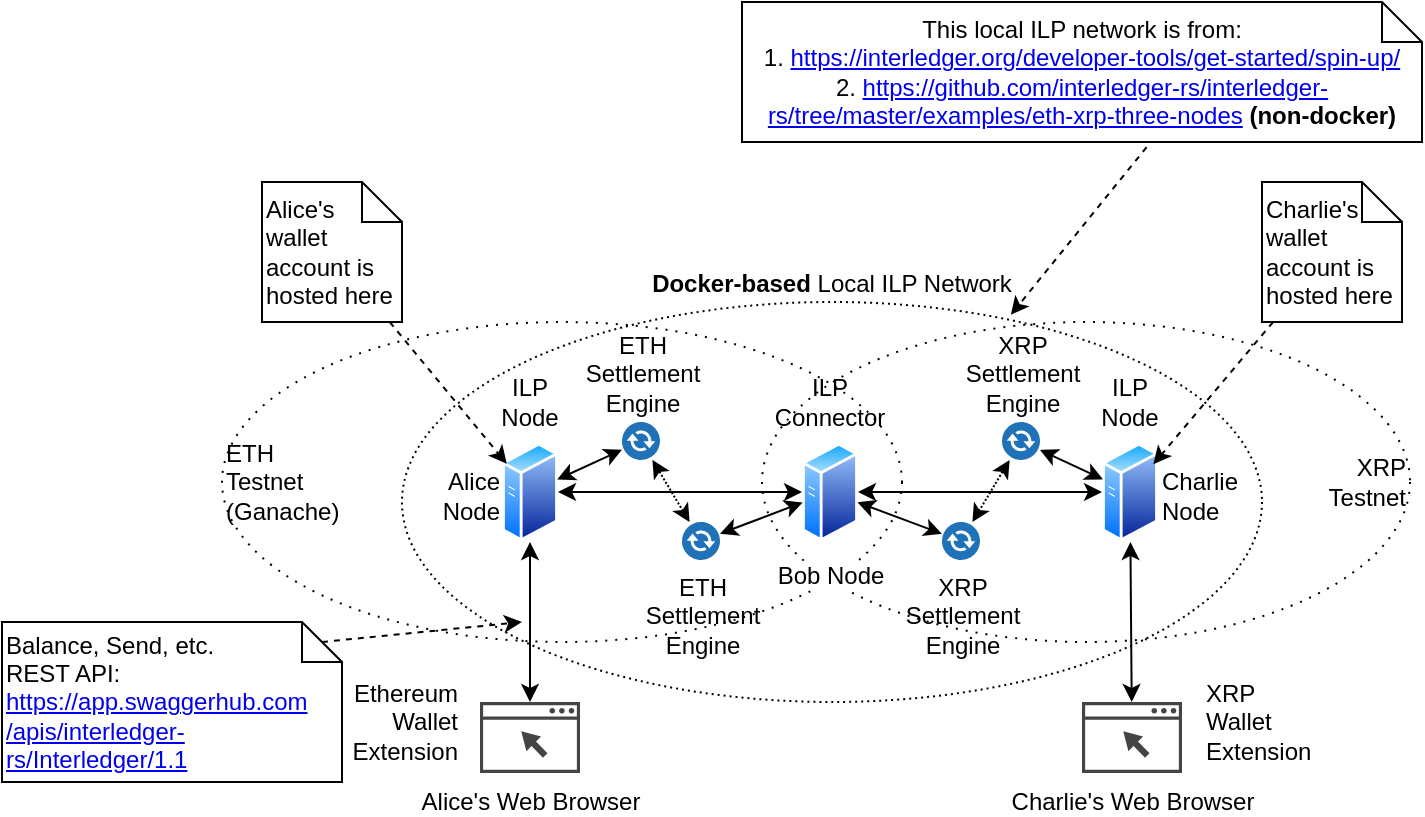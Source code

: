 <mxfile version="14.6.13" type="device" pages="3"><diagram id="NC-bhw0a8xztuVNsrXBS" name="Page-1"><mxGraphModel dx="1038" dy="581" grid="1" gridSize="10" guides="0" tooltips="1" connect="1" arrows="1" fold="1" page="1" pageScale="1" pageWidth="827" pageHeight="1169" math="0" shadow="0"><root><mxCell id="0"/><mxCell id="1" parent="0"/><mxCell id="73yamNpDru1Oi4ostmkW-21" value="&lt;b&gt;Docker-based&amp;nbsp;&lt;/b&gt;Local ILP Network" style="ellipse;whiteSpace=wrap;html=1;dashed=1;fillColor=none;align=center;labelPosition=center;verticalLabelPosition=top;verticalAlign=bottom;dashPattern=1 2;" parent="1" vertex="1"><mxGeometry x="210" y="240" width="430" height="200" as="geometry"/></mxCell><mxCell id="73yamNpDru1Oi4ostmkW-13" value="XRP&lt;br&gt;&lt;span&gt;Testnet&lt;/span&gt;" style="ellipse;whiteSpace=wrap;html=1;dashed=1;fillColor=none;align=right;dashPattern=1 4;" parent="1" vertex="1"><mxGeometry x="390" y="250" width="324" height="160" as="geometry"/></mxCell><mxCell id="73yamNpDru1Oi4ostmkW-12" value="ETH&lt;br&gt;&lt;span&gt;Testnet&lt;br&gt;(Ganache)&lt;br&gt;&lt;/span&gt;" style="ellipse;whiteSpace=wrap;html=1;dashed=1;fillColor=none;align=left;dashPattern=1 4;" parent="1" vertex="1"><mxGeometry x="120" y="250" width="340" height="160" as="geometry"/></mxCell><mxCell id="73yamNpDru1Oi4ostmkW-2" value="Charlie&lt;br&gt;Node" style="aspect=fixed;perimeter=ellipsePerimeter;html=1;align=left;shadow=0;dashed=0;spacingTop=3;image;image=img/lib/active_directory/generic_server.svg;labelPosition=right;verticalLabelPosition=middle;verticalAlign=middle;" parent="1" vertex="1"><mxGeometry x="560" y="310" width="28.0" height="50" as="geometry"/></mxCell><mxCell id="73yamNpDru1Oi4ostmkW-3" value="Alice&lt;br&gt;Node" style="aspect=fixed;perimeter=ellipsePerimeter;html=1;align=right;shadow=0;dashed=0;spacingTop=3;image;image=img/lib/active_directory/generic_server.svg;verticalAlign=middle;labelPosition=left;verticalLabelPosition=middle;" parent="1" vertex="1"><mxGeometry x="260" y="310" width="28.0" height="50" as="geometry"/></mxCell><mxCell id="73yamNpDru1Oi4ostmkW-5" value="Bob Node" style="aspect=fixed;perimeter=ellipsePerimeter;html=1;align=center;shadow=0;dashed=0;spacingTop=3;image;image=img/lib/active_directory/generic_server.svg;" parent="1" vertex="1"><mxGeometry x="410" y="310" width="28.0" height="50" as="geometry"/></mxCell><mxCell id="73yamNpDru1Oi4ostmkW-6" value="ILP Connector" style="text;html=1;strokeColor=none;fillColor=none;align=center;verticalAlign=middle;whiteSpace=wrap;rounded=0;" parent="1" vertex="1"><mxGeometry x="404" y="280" width="40" height="20" as="geometry"/></mxCell><mxCell id="73yamNpDru1Oi4ostmkW-7" value="Alice's Web Browser" style="pointerEvents=1;shadow=0;dashed=0;html=1;strokeColor=none;fillColor=#434445;aspect=fixed;labelPosition=center;verticalLabelPosition=bottom;verticalAlign=top;align=center;outlineConnect=0;shape=mxgraph.vvd.web_browser;" parent="1" vertex="1"><mxGeometry x="249" y="440" width="50" height="35.5" as="geometry"/></mxCell><mxCell id="73yamNpDru1Oi4ostmkW-8" value="ILP Node" style="text;html=1;strokeColor=none;fillColor=none;align=center;verticalAlign=middle;whiteSpace=wrap;rounded=0;" parent="1" vertex="1"><mxGeometry x="254" y="280" width="40" height="20" as="geometry"/></mxCell><mxCell id="73yamNpDru1Oi4ostmkW-9" value="ILP Node" style="text;html=1;strokeColor=none;fillColor=none;align=center;verticalAlign=middle;whiteSpace=wrap;rounded=0;" parent="1" vertex="1"><mxGeometry x="554" y="280" width="40" height="20" as="geometry"/></mxCell><mxCell id="73yamNpDru1Oi4ostmkW-10" value="Charlie's Web Browser" style="pointerEvents=1;shadow=0;dashed=0;html=1;strokeColor=none;fillColor=#434445;aspect=fixed;labelPosition=center;verticalLabelPosition=bottom;verticalAlign=top;align=center;outlineConnect=0;shape=mxgraph.vvd.web_browser;" parent="1" vertex="1"><mxGeometry x="550" y="440" width="50" height="35.5" as="geometry"/></mxCell><mxCell id="73yamNpDru1Oi4ostmkW-14" value="" style="endArrow=classic;startArrow=classic;html=1;exitX=1;exitY=0.5;exitDx=0;exitDy=0;entryX=0;entryY=0.5;entryDx=0;entryDy=0;" parent="1" source="73yamNpDru1Oi4ostmkW-3" target="73yamNpDru1Oi4ostmkW-5" edge="1"><mxGeometry width="50" height="50" relative="1" as="geometry"><mxPoint x="360" y="190" as="sourcePoint"/><mxPoint x="410" y="140" as="targetPoint"/></mxGeometry></mxCell><mxCell id="73yamNpDru1Oi4ostmkW-17" value="" style="endArrow=classic;startArrow=classic;html=1;" parent="1" source="73yamNpDru1Oi4ostmkW-7" target="73yamNpDru1Oi4ostmkW-3" edge="1"><mxGeometry width="50" height="50" relative="1" as="geometry"><mxPoint x="470" y="400" as="sourcePoint"/><mxPoint x="274" y="400" as="targetPoint"/></mxGeometry></mxCell><mxCell id="73yamNpDru1Oi4ostmkW-23" value="" style="endArrow=classic;startArrow=classic;html=1;" parent="1" source="73yamNpDru1Oi4ostmkW-10" target="73yamNpDru1Oi4ostmkW-2" edge="1"><mxGeometry width="50" height="50" relative="1" as="geometry"><mxPoint x="420" y="500" as="sourcePoint"/><mxPoint x="470" y="450" as="targetPoint"/></mxGeometry></mxCell><mxCell id="73yamNpDru1Oi4ostmkW-29" value="Ethereum&lt;br&gt;Wallet&lt;br&gt;Extension" style="text;html=1;strokeColor=none;fillColor=none;align=right;verticalAlign=middle;whiteSpace=wrap;rounded=0;dashed=1;" parent="1" vertex="1"><mxGeometry x="200" y="440" width="40" height="20" as="geometry"/></mxCell><mxCell id="73yamNpDru1Oi4ostmkW-30" value="XRP&lt;br&gt;Wallet&lt;br&gt;Extension" style="text;html=1;strokeColor=none;fillColor=none;align=left;verticalAlign=middle;whiteSpace=wrap;rounded=0;dashed=1;" parent="1" vertex="1"><mxGeometry x="610" y="440" width="40" height="20" as="geometry"/></mxCell><mxCell id="73yamNpDru1Oi4ostmkW-34" value="ETH&lt;br&gt;Settlement&lt;br&gt;Engine" style="pointerEvents=1;shadow=0;dashed=0;html=1;strokeColor=none;fillColor=#505050;labelPosition=center;verticalLabelPosition=top;verticalAlign=bottom;outlineConnect=0;align=center;shape=mxgraph.office.communications.exchange_active_sync;fillColor=#2072B8;" parent="1" vertex="1"><mxGeometry x="320" y="300" width="19" height="19" as="geometry"/></mxCell><mxCell id="73yamNpDru1Oi4ostmkW-35" value="XRP&lt;br&gt;Settlement&lt;br&gt;Engine" style="pointerEvents=1;shadow=0;dashed=0;html=1;strokeColor=none;fillColor=#505050;labelPosition=center;verticalLabelPosition=bottom;verticalAlign=top;outlineConnect=0;align=center;shape=mxgraph.office.communications.exchange_active_sync;fillColor=#2072B8;" parent="1" vertex="1"><mxGeometry x="480" y="350" width="19" height="19" as="geometry"/></mxCell><mxCell id="73yamNpDru1Oi4ostmkW-38" value="" style="endArrow=classic;startArrow=classic;html=1;" parent="1" source="73yamNpDru1Oi4ostmkW-62" target="73yamNpDru1Oi4ostmkW-5" edge="1"><mxGeometry width="50" height="50" relative="1" as="geometry"><mxPoint x="380" y="380" as="sourcePoint"/><mxPoint x="430" y="330" as="targetPoint"/></mxGeometry></mxCell><mxCell id="73yamNpDru1Oi4ostmkW-39" value="" style="endArrow=classic;startArrow=classic;html=1;" parent="1" source="73yamNpDru1Oi4ostmkW-35" target="73yamNpDru1Oi4ostmkW-5" edge="1"><mxGeometry width="50" height="50" relative="1" as="geometry"><mxPoint x="380" y="380" as="sourcePoint"/><mxPoint x="430" y="330" as="targetPoint"/></mxGeometry></mxCell><mxCell id="73yamNpDru1Oi4ostmkW-40" value="" style="endArrow=classic;startArrow=classic;html=1;" parent="1" source="73yamNpDru1Oi4ostmkW-34" target="73yamNpDru1Oi4ostmkW-3" edge="1"><mxGeometry width="50" height="50" relative="1" as="geometry"><mxPoint x="380" y="370" as="sourcePoint"/><mxPoint x="430" y="320" as="targetPoint"/></mxGeometry></mxCell><mxCell id="73yamNpDru1Oi4ostmkW-41" value="" style="endArrow=classic;startArrow=classic;html=1;" parent="1" source="73yamNpDru1Oi4ostmkW-63" target="73yamNpDru1Oi4ostmkW-2" edge="1"><mxGeometry width="50" height="50" relative="1" as="geometry"><mxPoint x="380" y="370" as="sourcePoint"/><mxPoint x="430" y="320" as="targetPoint"/></mxGeometry></mxCell><mxCell id="73yamNpDru1Oi4ostmkW-51" value="Alice's wallet account is hosted here" style="shape=note;size=20;whiteSpace=wrap;html=1;fillColor=none;align=left;" parent="1" vertex="1"><mxGeometry x="140" y="180" width="70" height="70" as="geometry"/></mxCell><mxCell id="73yamNpDru1Oi4ostmkW-52" value="" style="endArrow=classic;html=1;dashed=1;" parent="1" source="73yamNpDru1Oi4ostmkW-51" target="73yamNpDru1Oi4ostmkW-3" edge="1"><mxGeometry width="50" height="50" relative="1" as="geometry"><mxPoint x="380" y="380" as="sourcePoint"/><mxPoint x="430" y="330" as="targetPoint"/></mxGeometry></mxCell><mxCell id="73yamNpDru1Oi4ostmkW-53" value="Charlie's wallet account is hosted here" style="shape=note;size=20;whiteSpace=wrap;html=1;fillColor=none;align=left;" parent="1" vertex="1"><mxGeometry x="640" y="180" width="70" height="70" as="geometry"/></mxCell><mxCell id="73yamNpDru1Oi4ostmkW-54" value="" style="endArrow=classic;html=1;dashed=1;" parent="1" source="73yamNpDru1Oi4ostmkW-53" target="73yamNpDru1Oi4ostmkW-2" edge="1"><mxGeometry width="50" height="50" relative="1" as="geometry"><mxPoint x="450" y="320" as="sourcePoint"/><mxPoint x="500" y="270" as="targetPoint"/></mxGeometry></mxCell><mxCell id="73yamNpDru1Oi4ostmkW-55" value="This local ILP network is from:&lt;br&gt;1.&amp;nbsp;&lt;a href=&quot;https://interledger.org/developer-tools/get-started/spin-up/&quot;&gt;https://interledger.org/developer-tools/get-started/spin-up/&lt;/a&gt;&lt;br&gt;2.&amp;nbsp;&lt;a href=&quot;https://github.com/interledger-rs/interledger-rs/tree/master/examples/eth-xrp-three-nodes&quot;&gt;https://github.com/interledger-rs/interledger-rs/tree/master/examples/eth-xrp-three-nodes&lt;/a&gt;&amp;nbsp;&lt;b&gt;(non-docker)&lt;/b&gt;" style="shape=note;size=20;whiteSpace=wrap;html=1;fillColor=none;align=center;" parent="1" vertex="1"><mxGeometry x="380" y="90" width="340" height="70" as="geometry"/></mxCell><mxCell id="73yamNpDru1Oi4ostmkW-56" value="" style="endArrow=classic;html=1;dashed=1;exitX=0.595;exitY=1.037;exitDx=0;exitDy=0;exitPerimeter=0;entryX=0.708;entryY=0.032;entryDx=0;entryDy=0;entryPerimeter=0;" parent="1" source="73yamNpDru1Oi4ostmkW-55" target="73yamNpDru1Oi4ostmkW-21" edge="1"><mxGeometry width="50" height="50" relative="1" as="geometry"><mxPoint x="560" y="210" as="sourcePoint"/><mxPoint x="530" y="230" as="targetPoint"/></mxGeometry></mxCell><mxCell id="73yamNpDru1Oi4ostmkW-59" value="&lt;span style=&quot;text-align: center&quot;&gt;Balance, Send, etc. &lt;br&gt;REST API:&lt;/span&gt;&lt;br style=&quot;text-align: center&quot;&gt;&lt;a href=&quot;https://app.swaggerhub.com/apis/interledger-rs/Interledger/1.1&quot; style=&quot;text-align: center&quot;&gt;https://app.swaggerhub.com&lt;br&gt;/apis/interledger-rs/Interledger/1.1&lt;/a&gt;" style="shape=note;size=20;whiteSpace=wrap;html=1;fillColor=none;align=left;" parent="1" vertex="1"><mxGeometry x="10" y="400" width="170" height="80" as="geometry"/></mxCell><mxCell id="73yamNpDru1Oi4ostmkW-60" value="" style="endArrow=classic;startArrow=none;html=1;dashed=1;exitX=0;exitY=0;exitDx=160;exitDy=10;exitPerimeter=0;startFill=0;" parent="1" source="73yamNpDru1Oi4ostmkW-59" edge="1"><mxGeometry width="50" height="50" relative="1" as="geometry"><mxPoint x="310" y="340" as="sourcePoint"/><mxPoint x="270" y="400" as="targetPoint"/></mxGeometry></mxCell><mxCell id="73yamNpDru1Oi4ostmkW-61" value="" style="endArrow=classic;startArrow=classic;html=1;entryX=0;entryY=0.5;entryDx=0;entryDy=0;exitX=1;exitY=0.5;exitDx=0;exitDy=0;" parent="1" source="73yamNpDru1Oi4ostmkW-5" target="73yamNpDru1Oi4ostmkW-2" edge="1"><mxGeometry width="50" height="50" relative="1" as="geometry"><mxPoint x="440" y="335" as="sourcePoint"/><mxPoint x="420" y="345" as="targetPoint"/></mxGeometry></mxCell><mxCell id="73yamNpDru1Oi4ostmkW-62" value="ETH&lt;br&gt;Settlement&lt;br&gt;Engine" style="pointerEvents=1;shadow=0;dashed=0;html=1;strokeColor=none;fillColor=#505050;labelPosition=center;verticalLabelPosition=bottom;verticalAlign=top;outlineConnect=0;align=center;shape=mxgraph.office.communications.exchange_active_sync;fillColor=#2072B8;" parent="1" vertex="1"><mxGeometry x="350" y="350" width="19" height="19" as="geometry"/></mxCell><mxCell id="73yamNpDru1Oi4ostmkW-63" value="XRP&lt;br&gt;Settlement&lt;br&gt;Engine" style="pointerEvents=1;shadow=0;dashed=0;html=1;strokeColor=none;fillColor=#505050;labelPosition=center;verticalLabelPosition=top;verticalAlign=bottom;outlineConnect=0;align=center;shape=mxgraph.office.communications.exchange_active_sync;fillColor=#2072B8;" parent="1" vertex="1"><mxGeometry x="510" y="300" width="19" height="19" as="geometry"/></mxCell><mxCell id="73yamNpDru1Oi4ostmkW-65" value="" style="endArrow=classic;startArrow=classic;html=1;dashed=1;dashPattern=1 1;" parent="1" source="73yamNpDru1Oi4ostmkW-62" target="73yamNpDru1Oi4ostmkW-34" edge="1"><mxGeometry width="50" height="50" relative="1" as="geometry"><mxPoint x="330" y="360" as="sourcePoint"/><mxPoint x="380" y="310" as="targetPoint"/></mxGeometry></mxCell><mxCell id="73yamNpDru1Oi4ostmkW-66" value="" style="endArrow=classic;startArrow=classic;html=1;dashed=1;dashPattern=1 1;" parent="1" source="73yamNpDru1Oi4ostmkW-35" target="73yamNpDru1Oi4ostmkW-63" edge="1"><mxGeometry width="50" height="50" relative="1" as="geometry"><mxPoint x="363.8" y="360" as="sourcePoint"/><mxPoint x="345.2" y="329.0" as="targetPoint"/></mxGeometry></mxCell></root></mxGraphModel></diagram><diagram name="luce-ilp-setup" id="zcS26oQKdKMX055AtEc2"><mxGraphModel dx="1038" dy="581" grid="1" gridSize="10" guides="0" tooltips="1" connect="1" arrows="1" fold="1" page="1" pageScale="1" pageWidth="827" pageHeight="1169" math="0" shadow="0"><root><mxCell id="3RFMEkShd29n2Mvocr7k-0"/><mxCell id="5vAwe9_35R59-Y5NrWNi-31" value="Untitled Layer" style="" parent="3RFMEkShd29n2Mvocr7k-0"/><mxCell id="3RFMEkShd29n2Mvocr7k-1" value="Main" parent="3RFMEkShd29n2Mvocr7k-0"/><mxCell id="5vAwe9_35R59-Y5NrWNi-0" value="Alice's&lt;br style=&quot;font-size: 9px;&quot;&gt;ILP Node" style="ellipse;whiteSpace=wrap;html=1;aspect=fixed;labelPosition=center;verticalLabelPosition=top;align=center;verticalAlign=bottom;fontStyle=1;fontSize=9;" parent="3RFMEkShd29n2Mvocr7k-1" vertex="1"><mxGeometry x="280" y="120" width="40" height="40" as="geometry"/></mxCell><mxCell id="5vAwe9_35R59-Y5NrWNi-3" value="Bob's&lt;br style=&quot;font-size: 9px;&quot;&gt;ILP Node" style="ellipse;whiteSpace=wrap;html=1;aspect=fixed;labelPosition=center;verticalLabelPosition=top;align=center;verticalAlign=bottom;fontStyle=1;fontSize=9;" parent="3RFMEkShd29n2Mvocr7k-1" vertex="1"><mxGeometry x="440" y="120" width="40" height="40" as="geometry"/></mxCell><mxCell id="5vAwe9_35R59-Y5NrWNi-4" value="Charlie's&lt;br style=&quot;font-size: 9px;&quot;&gt;ILP Node" style="ellipse;whiteSpace=wrap;html=1;aspect=fixed;labelPosition=center;verticalLabelPosition=top;align=center;verticalAlign=bottom;fontStyle=1;fontSize=9;" parent="3RFMEkShd29n2Mvocr7k-1" vertex="1"><mxGeometry x="600" y="120" width="40" height="40" as="geometry"/></mxCell><mxCell id="5vAwe9_35R59-Y5NrWNi-5" value="Alice's ETH Settlement Engine" style="ellipse;whiteSpace=wrap;html=1;aspect=fixed;labelPosition=center;verticalLabelPosition=top;align=center;verticalAlign=bottom;fontStyle=1;fontSize=9;" parent="3RFMEkShd29n2Mvocr7k-1" vertex="1"><mxGeometry x="200" y="200" width="40" height="40" as="geometry"/></mxCell><mxCell id="5vAwe9_35R59-Y5NrWNi-6" value="Bob's ETH Settlement Engine" style="ellipse;whiteSpace=wrap;html=1;aspect=fixed;labelPosition=center;verticalLabelPosition=top;align=center;verticalAlign=bottom;fontStyle=1;fontSize=9;" parent="3RFMEkShd29n2Mvocr7k-1" vertex="1"><mxGeometry x="360" y="200" width="40" height="40" as="geometry"/></mxCell><mxCell id="5vAwe9_35R59-Y5NrWNi-7" value="Bob's XRP Settlement Engine" style="ellipse;whiteSpace=wrap;html=1;aspect=fixed;labelPosition=center;verticalLabelPosition=top;align=center;verticalAlign=bottom;fontStyle=1;fontSize=9;" parent="3RFMEkShd29n2Mvocr7k-1" vertex="1"><mxGeometry x="520" y="200" width="40" height="40" as="geometry"/></mxCell><mxCell id="5vAwe9_35R59-Y5NrWNi-8" value="Charlie's XRP Settlement Engine" style="ellipse;whiteSpace=wrap;html=1;aspect=fixed;labelPosition=center;verticalLabelPosition=top;align=center;verticalAlign=bottom;fontStyle=1;fontSize=9;" parent="3RFMEkShd29n2Mvocr7k-1" vertex="1"><mxGeometry x="680" y="200" width="40" height="40" as="geometry"/></mxCell><mxCell id="5vAwe9_35R59-Y5NrWNi-9" value="" style="endArrow=classic;startArrow=classic;html=1;fontSize=9;" parent="3RFMEkShd29n2Mvocr7k-1" source="5vAwe9_35R59-Y5NrWNi-5" target="5vAwe9_35R59-Y5NrWNi-0" edge="1"><mxGeometry width="50" height="50" relative="1" as="geometry"><mxPoint x="340" y="260" as="sourcePoint"/><mxPoint x="390" y="210" as="targetPoint"/></mxGeometry></mxCell><mxCell id="5vAwe9_35R59-Y5NrWNi-10" value="" style="endArrow=classic;startArrow=classic;html=1;fontSize=9;" parent="3RFMEkShd29n2Mvocr7k-1" source="5vAwe9_35R59-Y5NrWNi-6" target="5vAwe9_35R59-Y5NrWNi-0" edge="1"><mxGeometry width="50" height="50" relative="1" as="geometry"><mxPoint x="244.142" y="215.858" as="sourcePoint"/><mxPoint x="295.858" y="164.142" as="targetPoint"/></mxGeometry></mxCell><mxCell id="5vAwe9_35R59-Y5NrWNi-11" value="" style="endArrow=classic;startArrow=classic;html=1;fontSize=9;" parent="3RFMEkShd29n2Mvocr7k-1" source="5vAwe9_35R59-Y5NrWNi-6" target="5vAwe9_35R59-Y5NrWNi-3" edge="1"><mxGeometry width="50" height="50" relative="1" as="geometry"><mxPoint x="375.858" y="215.858" as="sourcePoint"/><mxPoint x="324.142" y="164.142" as="targetPoint"/></mxGeometry></mxCell><mxCell id="5vAwe9_35R59-Y5NrWNi-15" value="" style="endArrow=classic;startArrow=classic;html=1;fontSize=9;" parent="3RFMEkShd29n2Mvocr7k-1" source="5vAwe9_35R59-Y5NrWNi-7" target="5vAwe9_35R59-Y5NrWNi-3" edge="1"><mxGeometry width="50" height="50" relative="1" as="geometry"><mxPoint x="404.142" y="215.858" as="sourcePoint"/><mxPoint x="455.858" y="164.142" as="targetPoint"/></mxGeometry></mxCell><mxCell id="5vAwe9_35R59-Y5NrWNi-17" value="" style="endArrow=classic;startArrow=classic;html=1;fontSize=9;" parent="3RFMEkShd29n2Mvocr7k-1" source="5vAwe9_35R59-Y5NrWNi-4" target="5vAwe9_35R59-Y5NrWNi-7" edge="1"><mxGeometry width="50" height="50" relative="1" as="geometry"><mxPoint x="535.858" y="215.858" as="sourcePoint"/><mxPoint x="484.142" y="164.142" as="targetPoint"/></mxGeometry></mxCell><mxCell id="5vAwe9_35R59-Y5NrWNi-18" value="" style="endArrow=classic;startArrow=classic;html=1;fontSize=9;" parent="3RFMEkShd29n2Mvocr7k-1" source="5vAwe9_35R59-Y5NrWNi-4" target="5vAwe9_35R59-Y5NrWNi-8" edge="1"><mxGeometry width="50" height="50" relative="1" as="geometry"><mxPoint x="615.858" y="164.142" as="sourcePoint"/><mxPoint x="564.142" y="215.858" as="targetPoint"/></mxGeometry></mxCell><mxCell id="5vAwe9_35R59-Y5NrWNi-19" value="" style="endArrow=classic;startArrow=classic;html=1;fontSize=9;" parent="3RFMEkShd29n2Mvocr7k-1" source="5vAwe9_35R59-Y5NrWNi-7" target="5vAwe9_35R59-Y5NrWNi-8" edge="1"><mxGeometry width="50" height="50" relative="1" as="geometry"><mxPoint x="644.142" y="164.142" as="sourcePoint"/><mxPoint x="695.858" y="215.858" as="targetPoint"/></mxGeometry></mxCell><mxCell id="5vAwe9_35R59-Y5NrWNi-20" value="" style="endArrow=classic;startArrow=classic;html=1;fontSize=9;" parent="3RFMEkShd29n2Mvocr7k-1" source="5vAwe9_35R59-Y5NrWNi-6" target="5vAwe9_35R59-Y5NrWNi-7" edge="1"><mxGeometry width="50" height="50" relative="1" as="geometry"><mxPoint x="570" y="230" as="sourcePoint"/><mxPoint x="540" y="270" as="targetPoint"/></mxGeometry></mxCell><mxCell id="5vAwe9_35R59-Y5NrWNi-21" value="" style="endArrow=classic;startArrow=classic;html=1;fontSize=9;" parent="3RFMEkShd29n2Mvocr7k-1" source="5vAwe9_35R59-Y5NrWNi-5" target="5vAwe9_35R59-Y5NrWNi-6" edge="1"><mxGeometry width="50" height="50" relative="1" as="geometry"><mxPoint x="410" y="230" as="sourcePoint"/><mxPoint x="320" y="260" as="targetPoint"/></mxGeometry></mxCell><mxCell id="5vAwe9_35R59-Y5NrWNi-28" value="Ganache&lt;br&gt;Testnet" style="ellipse;whiteSpace=wrap;html=1;aspect=fixed;labelPosition=left;verticalLabelPosition=middle;align=right;verticalAlign=middle;fontStyle=1;fontSize=9;" parent="3RFMEkShd29n2Mvocr7k-1" vertex="1"><mxGeometry x="280" y="300" width="40" height="40" as="geometry"/></mxCell><mxCell id="5vAwe9_35R59-Y5NrWNi-39" value="" style="endArrow=classic;startArrow=classic;html=1;fontSize=12;" parent="3RFMEkShd29n2Mvocr7k-1" source="5vAwe9_35R59-Y5NrWNi-28" edge="1"><mxGeometry width="50" height="50" relative="1" as="geometry"><mxPoint x="291.056" y="362.111" as="sourcePoint"/><mxPoint x="228.944" y="237.889" as="targetPoint"/></mxGeometry></mxCell><mxCell id="5vAwe9_35R59-Y5NrWNi-40" value="" style="endArrow=classic;startArrow=classic;html=1;fontSize=12;" parent="3RFMEkShd29n2Mvocr7k-1" source="5vAwe9_35R59-Y5NrWNi-28" edge="1"><mxGeometry width="50" height="50" relative="1" as="geometry"><mxPoint x="308.944" y="362.111" as="sourcePoint"/><mxPoint x="371.056" y="237.889" as="targetPoint"/></mxGeometry></mxCell><mxCell id="5vAwe9_35R59-Y5NrWNi-41" value="ethereum-testnet (192.168.0.4:8545)" style="text;html=1;strokeColor=none;fillColor=none;align=center;verticalAlign=middle;whiteSpace=wrap;rounded=0;dashed=1;fontSize=9;fontStyle=1" parent="3RFMEkShd29n2Mvocr7k-1" vertex="1"><mxGeometry x="210" y="340" width="80" height="20" as="geometry"/></mxCell><mxCell id="5vAwe9_35R59-Y5NrWNi-42" value="alice-eth:3000" style="text;html=1;strokeColor=none;fillColor=none;align=center;verticalAlign=middle;whiteSpace=wrap;rounded=0;dashed=1;fontSize=9;fontStyle=1" parent="3RFMEkShd29n2Mvocr7k-1" vertex="1"><mxGeometry x="230" y="230" width="80" height="20" as="geometry"/></mxCell><mxCell id="5vAwe9_35R59-Y5NrWNi-43" value="alice-node:7770" style="text;html=1;strokeColor=none;fillColor=none;align=center;verticalAlign=middle;whiteSpace=wrap;rounded=0;dashed=1;fontSize=9;fontStyle=1" parent="3RFMEkShd29n2Mvocr7k-1" vertex="1"><mxGeometry x="210" y="110" width="80" height="20" as="geometry"/></mxCell><mxCell id="5vAwe9_35R59-Y5NrWNi-44" value="bob-node:7770" style="text;html=1;strokeColor=none;fillColor=none;align=center;verticalAlign=middle;whiteSpace=wrap;rounded=0;dashed=1;fontSize=9;fontStyle=1" parent="3RFMEkShd29n2Mvocr7k-1" vertex="1"><mxGeometry x="370" y="110" width="80" height="20" as="geometry"/></mxCell><mxCell id="5vAwe9_35R59-Y5NrWNi-45" value="charlie-node:7770" style="text;html=1;strokeColor=none;fillColor=none;align=center;verticalAlign=middle;whiteSpace=wrap;rounded=0;dashed=1;fontSize=9;fontStyle=1" parent="3RFMEkShd29n2Mvocr7k-1" vertex="1"><mxGeometry x="520" y="110" width="80" height="20" as="geometry"/></mxCell><mxCell id="5vAwe9_35R59-Y5NrWNi-46" value="bob-eth:3000" style="text;html=1;strokeColor=none;fillColor=none;align=center;verticalAlign=middle;whiteSpace=wrap;rounded=0;dashed=1;fontSize=9;fontStyle=1" parent="3RFMEkShd29n2Mvocr7k-1" vertex="1"><mxGeometry x="390" y="230" width="70" height="20" as="geometry"/></mxCell><mxCell id="5vAwe9_35R59-Y5NrWNi-47" value="bob-xrp:3001" style="text;html=1;strokeColor=none;fillColor=none;align=center;verticalAlign=middle;whiteSpace=wrap;rounded=0;dashed=1;fontSize=9;fontStyle=1" parent="3RFMEkShd29n2Mvocr7k-1" vertex="1"><mxGeometry x="460" y="230" width="70" height="20" as="geometry"/></mxCell><mxCell id="5vAwe9_35R59-Y5NrWNi-48" value="charlie-xrp:3000" style="text;html=1;strokeColor=none;fillColor=none;align=center;verticalAlign=middle;whiteSpace=wrap;rounded=0;dashed=1;fontSize=9;fontStyle=1" parent="3RFMEkShd29n2Mvocr7k-1" vertex="1"><mxGeometry x="610" y="230" width="80" height="20" as="geometry"/></mxCell><mxCell id="5vAwe9_35R59-Y5NrWNi-58" value="luce-app" style="ellipse;whiteSpace=wrap;html=1;aspect=fixed;labelPosition=right;verticalLabelPosition=middle;align=left;verticalAlign=middle;fontStyle=1;fontSize=9;" parent="3RFMEkShd29n2Mvocr7k-1" vertex="1"><mxGeometry x="460" y="300" width="40" height="40" as="geometry"/></mxCell><mxCell id="5vAwe9_35R59-Y5NrWNi-59" value="Ganache&lt;br&gt;Testnet" style="ellipse;whiteSpace=wrap;html=1;aspect=fixed;labelPosition=right;verticalLabelPosition=middle;align=left;verticalAlign=middle;fontStyle=1;fontSize=9;dashed=1;" parent="3RFMEkShd29n2Mvocr7k-1" vertex="1"><mxGeometry x="640" y="300" width="40" height="40" as="geometry"/></mxCell><mxCell id="5vAwe9_35R59-Y5NrWNi-60" value="" style="endArrow=classic;startArrow=classic;html=1;fontSize=12;" parent="3RFMEkShd29n2Mvocr7k-1" source="5vAwe9_35R59-Y5NrWNi-28" target="5vAwe9_35R59-Y5NrWNi-58" edge="1"><mxGeometry width="50" height="50" relative="1" as="geometry"><mxPoint x="325.084" y="296.868" as="sourcePoint"/><mxPoint x="430" y="300" as="targetPoint"/></mxGeometry></mxCell><mxCell id="5vAwe9_35R59-Y5NrWNi-38" value="Docker Containers / ILP Network (local-ilp)" style="rounded=1;whiteSpace=wrap;html=1;fontSize=12;align=center;dashed=1;labelPosition=center;verticalLabelPosition=top;verticalAlign=bottom;fontStyle=1;fillColor=none;" parent="3RFMEkShd29n2Mvocr7k-1" vertex="1"><mxGeometry x="180" y="70" width="560" height="190" as="geometry"/></mxCell><mxCell id="5vAwe9_35R59-Y5NrWNi-56" value="Vagrant LUCE VirtualBox Image" style="rounded=1;whiteSpace=wrap;html=1;fontSize=12;align=center;dashed=1;labelPosition=center;verticalLabelPosition=top;verticalAlign=bottom;fontStyle=1;fillColor=none;" parent="3RFMEkShd29n2Mvocr7k-1" vertex="1"><mxGeometry x="430" y="290" width="310" height="60" as="geometry"/></mxCell><mxCell id="5vAwe9_35R59-Y5NrWNi-63" value="Local Machine (192.168.0.4)" style="rounded=1;whiteSpace=wrap;html=1;fontSize=12;align=center;dashed=1;labelPosition=center;verticalLabelPosition=bottom;verticalAlign=top;fontStyle=1;fillColor=none;spacingBottom=0;spacing=-22;" parent="3RFMEkShd29n2Mvocr7k-1" vertex="1"><mxGeometry x="150" y="40" width="620" height="340" as="geometry"/></mxCell></root></mxGraphModel></diagram><diagram name="Page-2" id="fHV5Imm7yi7_bAXl0NWv"><mxGraphModel dx="1024" dy="592" grid="1" gridSize="10" guides="0" tooltips="1" connect="1" arrows="1" fold="1" page="1" pageScale="1" pageWidth="827" pageHeight="1169" math="0" shadow="0"><root><mxCell id="FRTpDFUY6yragAvX3sVS-0"/><mxCell id="FRTpDFUY6yragAvX3sVS-1" parent="FRTpDFUY6yragAvX3sVS-0"/><mxCell id="ghpJ43VGsz2LD8YXXEAX-2" value="" style="endArrow=classic;startArrow=classic;html=1;dashed=1;dashPattern=1 4;" parent="FRTpDFUY6yragAvX3sVS-1" source="ghpJ43VGsz2LD8YXXEAX-0" target="rMHIr48Qe-C1REsTUlJE-5" edge="1"><mxGeometry width="50" height="50" relative="1" as="geometry"><mxPoint x="660" y="207.504" as="sourcePoint"/><mxPoint x="420.0" y="205.145" as="targetPoint"/></mxGeometry></mxCell><mxCell id="FRTpDFUY6yragAvX3sVS-6" value="Node A" style="aspect=fixed;perimeter=ellipsePerimeter;html=1;align=center;shadow=0;dashed=0;spacingTop=3;image;image=img/lib/active_directory/generic_server.svg;verticalAlign=top;labelPosition=center;verticalLabelPosition=bottom;" parent="FRTpDFUY6yragAvX3sVS-1" vertex="1"><mxGeometry x="260" y="310" width="28.0" height="50" as="geometry"/></mxCell><mxCell id="FRTpDFUY6yragAvX3sVS-7" value="Node B" style="aspect=fixed;perimeter=ellipsePerimeter;html=1;align=center;shadow=0;dashed=0;spacingTop=3;image;image=img/lib/active_directory/generic_server.svg;" parent="FRTpDFUY6yragAvX3sVS-1" vertex="1"><mxGeometry x="370" y="310" width="28.0" height="50" as="geometry"/></mxCell><mxCell id="FRTpDFUY6yragAvX3sVS-8" value="ILP Connector" style="text;html=1;strokeColor=none;fillColor=none;align=center;verticalAlign=middle;whiteSpace=wrap;rounded=0;" parent="FRTpDFUY6yragAvX3sVS-1" vertex="1"><mxGeometry x="360" y="280" width="40" height="20" as="geometry"/></mxCell><mxCell id="FRTpDFUY6yragAvX3sVS-9" value="Donor X&lt;br&gt;Account" style="pointerEvents=1;shadow=0;dashed=0;html=1;strokeColor=none;fillColor=#434445;aspect=fixed;labelPosition=left;verticalLabelPosition=middle;verticalAlign=middle;align=right;outlineConnect=0;shape=mxgraph.vvd.web_browser;" parent="FRTpDFUY6yragAvX3sVS-1" vertex="1"><mxGeometry x="150" y="260" width="50" height="35.5" as="geometry"/></mxCell><mxCell id="FRTpDFUY6yragAvX3sVS-10" value="ILP Node" style="text;html=1;strokeColor=none;fillColor=none;align=center;verticalAlign=middle;whiteSpace=wrap;rounded=0;" parent="FRTpDFUY6yragAvX3sVS-1" vertex="1"><mxGeometry x="254" y="280" width="40" height="20" as="geometry"/></mxCell><mxCell id="FRTpDFUY6yragAvX3sVS-13" value="" style="endArrow=classic;startArrow=classic;html=1;exitX=1;exitY=0.5;exitDx=0;exitDy=0;entryX=0;entryY=0.5;entryDx=0;entryDy=0;" parent="FRTpDFUY6yragAvX3sVS-1" source="FRTpDFUY6yragAvX3sVS-6" target="FRTpDFUY6yragAvX3sVS-7" edge="1"><mxGeometry width="50" height="50" relative="1" as="geometry"><mxPoint x="360" y="190" as="sourcePoint"/><mxPoint x="410" y="140" as="targetPoint"/></mxGeometry></mxCell><mxCell id="FRTpDFUY6yragAvX3sVS-14" value="" style="endArrow=classic;startArrow=classic;html=1;" parent="FRTpDFUY6yragAvX3sVS-1" source="FRTpDFUY6yragAvX3sVS-9" target="FRTpDFUY6yragAvX3sVS-6" edge="1"><mxGeometry width="50" height="50" relative="1" as="geometry"><mxPoint x="470" y="400" as="sourcePoint"/><mxPoint x="274" y="400" as="targetPoint"/></mxGeometry></mxCell><mxCell id="FRTpDFUY6yragAvX3sVS-16" value="ETH" style="text;html=1;strokeColor=none;fillColor=none;align=right;verticalAlign=middle;whiteSpace=wrap;rounded=0;dashed=1;" parent="FRTpDFUY6yragAvX3sVS-1" vertex="1"><mxGeometry x="160" y="240" width="40" height="20" as="geometry"/></mxCell><mxCell id="FRTpDFUY6yragAvX3sVS-17" value="XRP" style="text;html=1;strokeColor=none;fillColor=none;align=right;verticalAlign=middle;whiteSpace=wrap;rounded=0;dashed=1;" parent="FRTpDFUY6yragAvX3sVS-1" vertex="1"><mxGeometry x="160" y="350" width="40" height="20" as="geometry"/></mxCell><mxCell id="FRTpDFUY6yragAvX3sVS-37" value="ILP Node" style="text;html=1;strokeColor=none;fillColor=none;align=center;verticalAlign=middle;whiteSpace=wrap;rounded=0;" parent="FRTpDFUY6yragAvX3sVS-1" vertex="1"><mxGeometry x="480" y="280" width="40" height="20" as="geometry"/></mxCell><mxCell id="FRTpDFUY6yragAvX3sVS-38" value="Donor Y&lt;br&gt;Account" style="pointerEvents=1;shadow=0;dashed=0;html=1;strokeColor=none;fillColor=#434445;aspect=fixed;labelPosition=left;verticalLabelPosition=middle;verticalAlign=middle;align=right;outlineConnect=0;shape=mxgraph.vvd.web_browser;" parent="FRTpDFUY6yragAvX3sVS-1" vertex="1"><mxGeometry x="150" y="370" width="50" height="35.5" as="geometry"/></mxCell><mxCell id="FRTpDFUY6yragAvX3sVS-39" value="Node C" style="aspect=fixed;perimeter=ellipsePerimeter;html=1;align=center;shadow=0;dashed=0;spacingTop=3;image;image=img/lib/active_directory/generic_server.svg;verticalAlign=top;labelPosition=center;verticalLabelPosition=bottom;" parent="FRTpDFUY6yragAvX3sVS-1" vertex="1"><mxGeometry x="490" y="310" width="28.0" height="50" as="geometry"/></mxCell><mxCell id="FRTpDFUY6yragAvX3sVS-49" value="Smart&lt;br&gt;Contract" style="aspect=fixed;perimeter=ellipsePerimeter;html=1;align=left;shadow=0;dashed=0;fontColor=#4277BB;labelBackgroundColor=#ffffff;fontSize=12;spacingTop=3;image;image=img/lib/ibm/blockchain/smart_contract.svg;fillColor=none;labelPosition=right;verticalLabelPosition=middle;verticalAlign=middle;" parent="FRTpDFUY6yragAvX3sVS-1" vertex="1"><mxGeometry x="400" y="120" width="30" height="30" as="geometry"/></mxCell><mxCell id="FRTpDFUY6yragAvX3sVS-52" value="" style="endArrow=classic;startArrow=classic;html=1;" parent="FRTpDFUY6yragAvX3sVS-1" source="FRTpDFUY6yragAvX3sVS-38" target="FRTpDFUY6yragAvX3sVS-6" edge="1"><mxGeometry width="50" height="50" relative="1" as="geometry"><mxPoint x="298" y="345" as="sourcePoint"/><mxPoint x="420.0" y="345" as="targetPoint"/></mxGeometry></mxCell><mxCell id="FRTpDFUY6yragAvX3sVS-60" value="Service Provider&lt;br&gt;Account" style="pointerEvents=1;shadow=0;dashed=0;html=1;strokeColor=none;fillColor=#434445;aspect=fixed;labelPosition=center;verticalLabelPosition=bottom;verticalAlign=top;align=center;outlineConnect=0;shape=mxgraph.vvd.web_browser;" parent="FRTpDFUY6yragAvX3sVS-1" vertex="1"><mxGeometry x="650" y="180" width="50" height="35.5" as="geometry"/></mxCell><mxCell id="FRTpDFUY6yragAvX3sVS-61" value="Influencer&lt;br&gt;Account" style="pointerEvents=1;shadow=0;dashed=0;html=1;strokeColor=none;fillColor=#434445;aspect=fixed;labelPosition=center;verticalLabelPosition=bottom;verticalAlign=top;align=center;outlineConnect=0;shape=mxgraph.vvd.web_browser;" parent="FRTpDFUY6yragAvX3sVS-1" vertex="1"><mxGeometry x="650" y="260" width="50" height="35.5" as="geometry"/></mxCell><mxCell id="FRTpDFUY6yragAvX3sVS-62" value="Beneficiary&lt;br&gt;Account" style="pointerEvents=1;shadow=0;dashed=0;html=1;strokeColor=none;fillColor=#434445;aspect=fixed;labelPosition=center;verticalLabelPosition=bottom;verticalAlign=top;align=center;outlineConnect=0;shape=mxgraph.vvd.web_browser;" parent="FRTpDFUY6yragAvX3sVS-1" vertex="1"><mxGeometry x="650" y="340" width="50" height="35.5" as="geometry"/></mxCell><mxCell id="FRTpDFUY6yragAvX3sVS-63" value="" style="endArrow=classic;startArrow=classic;html=1;entryX=0;entryY=0.5;entryDx=0;entryDy=0;" parent="FRTpDFUY6yragAvX3sVS-1" source="FRTpDFUY6yragAvX3sVS-7" target="FRTpDFUY6yragAvX3sVS-39" edge="1"><mxGeometry width="50" height="50" relative="1" as="geometry"><mxPoint x="410" y="320" as="sourcePoint"/><mxPoint x="460" y="270" as="targetPoint"/></mxGeometry></mxCell><mxCell id="rMHIr48Qe-C1REsTUlJE-5" value="Web App + REST API" style="aspect=fixed;perimeter=ellipsePerimeter;html=1;align=right;shadow=0;dashed=0;spacingTop=3;image;image=img/lib/active_directory/web_server.svg;fillColor=none;labelPosition=left;verticalLabelPosition=middle;verticalAlign=middle;" parent="FRTpDFUY6yragAvX3sVS-1" vertex="1"><mxGeometry x="370" y="170" width="40" height="50" as="geometry"/></mxCell><mxCell id="rMHIr48Qe-C1REsTUlJE-6" value="" style="endArrow=classic;startArrow=classic;html=1;" parent="FRTpDFUY6yragAvX3sVS-1" source="FRTpDFUY6yragAvX3sVS-39" target="FRTpDFUY6yragAvX3sVS-61" edge="1"><mxGeometry width="50" height="50" relative="1" as="geometry"><mxPoint x="410" y="350" as="sourcePoint"/><mxPoint x="460" y="300" as="targetPoint"/></mxGeometry></mxCell><mxCell id="rMHIr48Qe-C1REsTUlJE-7" value="" style="endArrow=classic;startArrow=classic;html=1;entryX=0.75;entryY=1;entryDx=0;entryDy=0;" parent="FRTpDFUY6yragAvX3sVS-1" source="FRTpDFUY6yragAvX3sVS-39" target="rMHIr48Qe-C1REsTUlJE-5" edge="1"><mxGeometry width="50" height="50" relative="1" as="geometry"><mxPoint x="410" y="350" as="sourcePoint"/><mxPoint x="460" y="300" as="targetPoint"/></mxGeometry></mxCell><mxCell id="rMHIr48Qe-C1REsTUlJE-8" value="" style="endArrow=classic;startArrow=classic;html=1;" parent="FRTpDFUY6yragAvX3sVS-1" source="FRTpDFUY6yragAvX3sVS-39" target="FRTpDFUY6yragAvX3sVS-62" edge="1"><mxGeometry width="50" height="50" relative="1" as="geometry"><mxPoint x="526.728" y="355.414" as="sourcePoint"/><mxPoint x="643.165" y="450" as="targetPoint"/></mxGeometry></mxCell><mxCell id="rMHIr48Qe-C1REsTUlJE-9" value="" style="endArrow=classic;startArrow=classic;html=1;" parent="FRTpDFUY6yragAvX3sVS-1" source="FRTpDFUY6yragAvX3sVS-39" target="FRTpDFUY6yragAvX3sVS-60" edge="1"><mxGeometry width="50" height="50" relative="1" as="geometry"><mxPoint x="523.241" y="363.78" as="sourcePoint"/><mxPoint x="566.179" y="450" as="targetPoint"/></mxGeometry></mxCell><mxCell id="rMHIr48Qe-C1REsTUlJE-11" value="" style="endArrow=classic;startArrow=classic;html=1;dashed=1;dashPattern=1 4;" parent="FRTpDFUY6yragAvX3sVS-1" source="FRTpDFUY6yragAvX3sVS-60" target="rMHIr48Qe-C1REsTUlJE-5" edge="1"><mxGeometry width="50" height="50" relative="1" as="geometry"><mxPoint x="450" y="280" as="sourcePoint"/><mxPoint x="500" y="230" as="targetPoint"/></mxGeometry></mxCell><mxCell id="rMHIr48Qe-C1REsTUlJE-13" value="" style="endArrow=classic;startArrow=classic;html=1;dashed=1;dashPattern=1 4;entryX=1;entryY=0.75;entryDx=0;entryDy=0;" parent="FRTpDFUY6yragAvX3sVS-1" source="FRTpDFUY6yragAvX3sVS-61" target="rMHIr48Qe-C1REsTUlJE-5" edge="1"><mxGeometry width="50" height="50" relative="1" as="geometry"><mxPoint x="660" y="207.515" as="sourcePoint"/><mxPoint x="410.0" y="205.169" as="targetPoint"/></mxGeometry></mxCell><mxCell id="rMHIr48Qe-C1REsTUlJE-15" value="" style="endArrow=classic;startArrow=classic;html=1;dashed=1;dashPattern=1 4;entryX=1;entryY=1;entryDx=0;entryDy=0;" parent="FRTpDFUY6yragAvX3sVS-1" source="FRTpDFUY6yragAvX3sVS-62" target="rMHIr48Qe-C1REsTUlJE-5" edge="1"><mxGeometry width="50" height="50" relative="1" as="geometry"><mxPoint x="660" y="281.293" as="sourcePoint"/><mxPoint x="407.889" y="216.18" as="targetPoint"/></mxGeometry></mxCell><mxCell id="rMHIr48Qe-C1REsTUlJE-16" value="" style="endArrow=classic;startArrow=classic;html=1;dashed=1;dashPattern=1 4;entryX=0.25;entryY=1;entryDx=0;entryDy=0;" parent="FRTpDFUY6yragAvX3sVS-1" source="FRTpDFUY6yragAvX3sVS-38" target="rMHIr48Qe-C1REsTUlJE-5" edge="1"><mxGeometry width="50" height="50" relative="1" as="geometry"><mxPoint x="660" y="354.837" as="sourcePoint"/><mxPoint x="404.142" y="222.678" as="targetPoint"/></mxGeometry></mxCell><mxCell id="rMHIr48Qe-C1REsTUlJE-17" value="" style="endArrow=classic;startArrow=classic;html=1;dashed=1;dashPattern=1 4;entryX=0;entryY=1;entryDx=0;entryDy=0;" parent="FRTpDFUY6yragAvX3sVS-1" source="FRTpDFUY6yragAvX3sVS-9" target="rMHIr48Qe-C1REsTUlJE-5" edge="1"><mxGeometry width="50" height="50" relative="1" as="geometry"><mxPoint x="670" y="364.837" as="sourcePoint"/><mxPoint x="414.142" y="232.678" as="targetPoint"/></mxGeometry></mxCell><mxCell id="rMHIr48Qe-C1REsTUlJE-21" value="" style="endArrow=classic;startArrow=classic;html=1;dashed=1;entryX=1;entryY=0.25;entryDx=0;entryDy=0;" parent="FRTpDFUY6yragAvX3sVS-1" source="FRTpDFUY6yragAvX3sVS-49" target="rMHIr48Qe-C1REsTUlJE-5" edge="1"><mxGeometry width="50" height="50" relative="1" as="geometry"><mxPoint x="660" y="201.066" as="sourcePoint"/><mxPoint x="539.497" y="168.851" as="targetPoint"/></mxGeometry></mxCell><mxCell id="ghpJ43VGsz2LD8YXXEAX-0" value="Campaign/Project&lt;br&gt;Account" style="pointerEvents=1;shadow=0;dashed=0;html=1;strokeColor=none;fillColor=#434445;aspect=fixed;labelPosition=center;verticalLabelPosition=bottom;verticalAlign=top;align=center;outlineConnect=0;shape=mxgraph.vvd.web_browser;" parent="FRTpDFUY6yragAvX3sVS-1" vertex="1"><mxGeometry x="650" y="100" width="50" height="35.5" as="geometry"/></mxCell><mxCell id="ghpJ43VGsz2LD8YXXEAX-1" value="" style="endArrow=classic;startArrow=classic;html=1;" parent="FRTpDFUY6yragAvX3sVS-1" source="FRTpDFUY6yragAvX3sVS-39" target="ghpJ43VGsz2LD8YXXEAX-0" edge="1"><mxGeometry width="50" height="50" relative="1" as="geometry"><mxPoint x="526.764" y="334.729" as="sourcePoint"/><mxPoint x="662.885" y="225.5" as="targetPoint"/></mxGeometry></mxCell><mxCell id="ghpJ43VGsz2LD8YXXEAX-5" value="database" style="aspect=fixed;perimeter=ellipsePerimeter;html=1;align=right;shadow=0;dashed=0;spacingTop=3;image;image=img/lib/active_directory/database.svg;fillColor=none;labelPosition=left;verticalLabelPosition=middle;verticalAlign=middle;" parent="FRTpDFUY6yragAvX3sVS-1" vertex="1"><mxGeometry x="240" y="120" width="27.03" height="20" as="geometry"/></mxCell><mxCell id="ghpJ43VGsz2LD8YXXEAX-6" value="" style="endArrow=classic;startArrow=classic;html=1;dashed=1;dashPattern=1 4;entryX=0;entryY=0;entryDx=0;entryDy=0;" parent="FRTpDFUY6yragAvX3sVS-1" source="ghpJ43VGsz2LD8YXXEAX-5" target="rMHIr48Qe-C1REsTUlJE-5" edge="1"><mxGeometry width="50" height="50" relative="1" as="geometry"><mxPoint x="660" y="134.526" as="sourcePoint"/><mxPoint x="419.545" y="199.7" as="targetPoint"/></mxGeometry></mxCell><mxCell id="ghpJ43VGsz2LD8YXXEAX-7" value="" style="endArrow=classic;startArrow=classic;html=1;dashed=1;dashPattern=1 4;" parent="FRTpDFUY6yragAvX3sVS-1" source="ghpJ43VGsz2LD8YXXEAX-5" target="FRTpDFUY6yragAvX3sVS-49" edge="1"><mxGeometry width="50" height="50" relative="1" as="geometry"><mxPoint x="416.668" y="148.622" as="sourcePoint"/><mxPoint x="385.809" y="187.384" as="targetPoint"/></mxGeometry></mxCell></root></mxGraphModel></diagram></mxfile>
